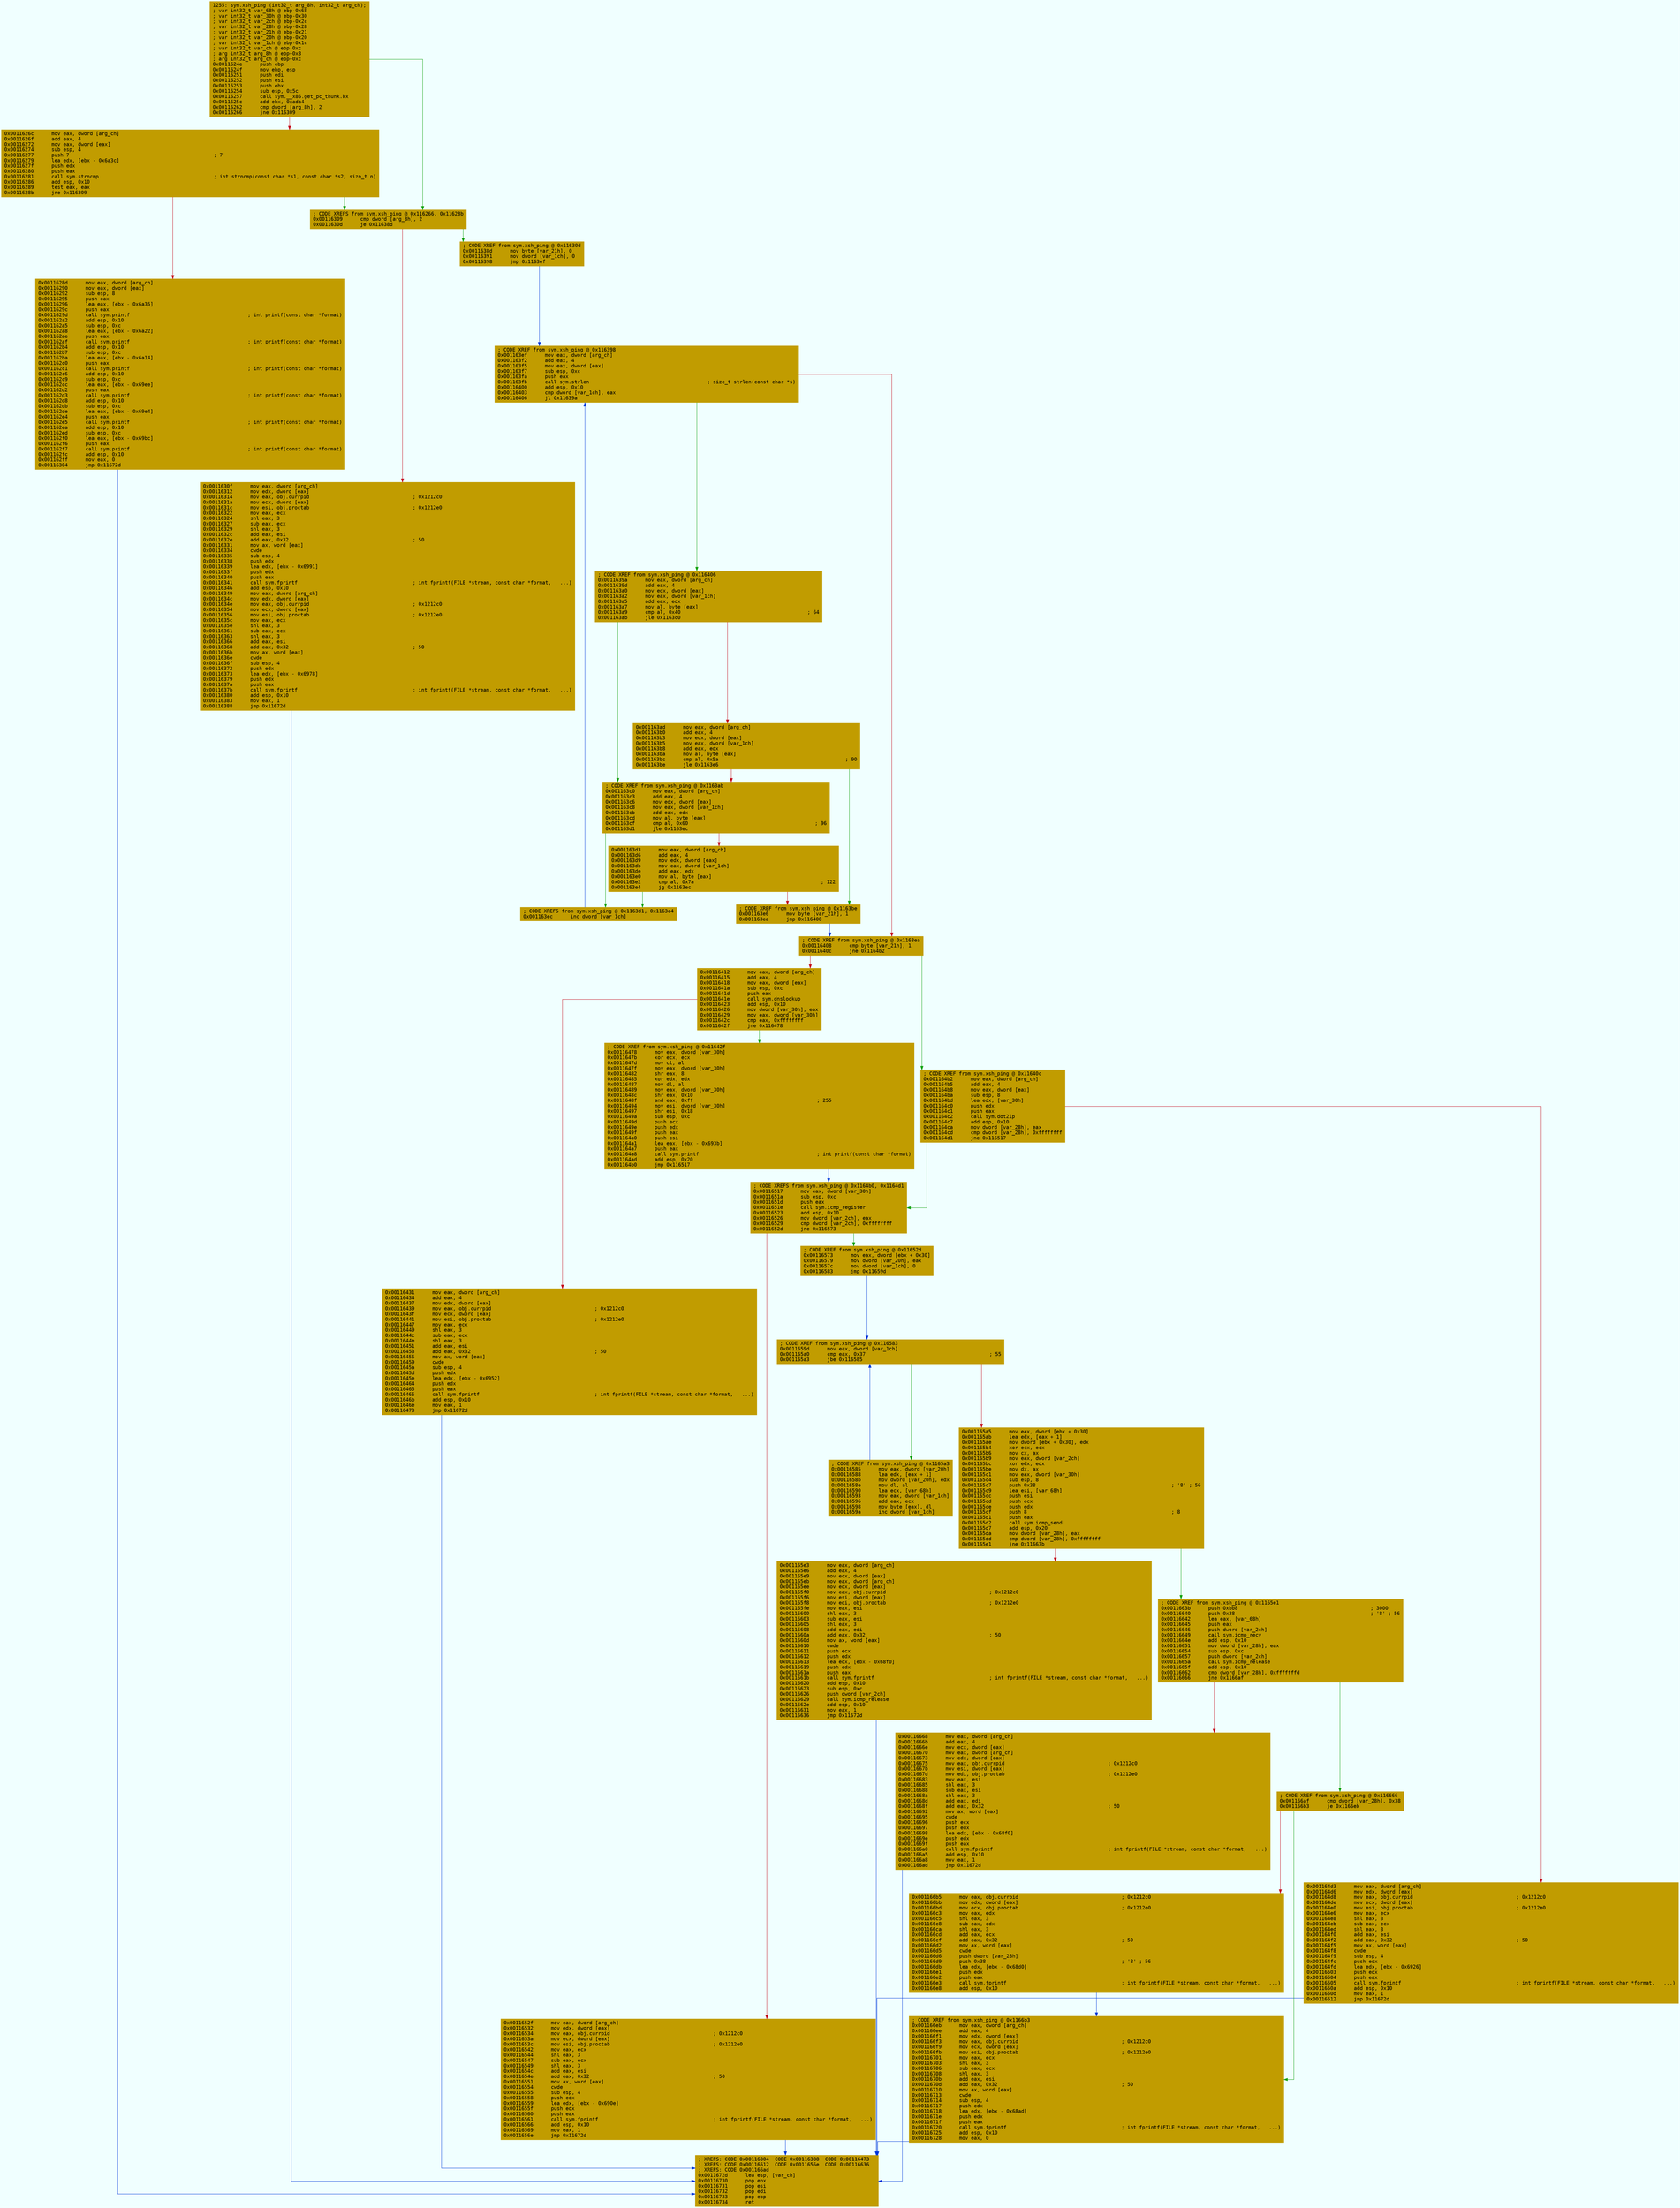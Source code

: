 digraph code {
	graph [bgcolor=azure fontsize=8 fontname="Courier" splines="ortho"];
	node [fillcolor=gray style=filled shape=box];
	edge [arrowhead="normal"];
	"0x0011624e" [URL="sym.xsh_ping/0x0011624e", fillcolor="#c19c00",color="#c19c00", fontname="Courier",label="1255: sym.xsh_ping (int32_t arg_8h, int32_t arg_ch);\l; var int32_t var_68h @ ebp-0x68\l; var int32_t var_30h @ ebp-0x30\l; var int32_t var_2ch @ ebp-0x2c\l; var int32_t var_28h @ ebp-0x28\l; var int32_t var_21h @ ebp-0x21\l; var int32_t var_20h @ ebp-0x20\l; var int32_t var_1ch @ ebp-0x1c\l; var int32_t var_ch @ ebp-0xc\l; arg int32_t arg_8h @ ebp+0x8\l; arg int32_t arg_ch @ ebp+0xc\l0x0011624e      push ebp\l0x0011624f      mov ebp, esp\l0x00116251      push edi\l0x00116252      push esi\l0x00116253      push ebx\l0x00116254      sub esp, 0x5c\l0x00116257      call sym.__x86.get_pc_thunk.bx\l0x0011625c      add ebx, 0xada4\l0x00116262      cmp dword [arg_8h], 2\l0x00116266      jne 0x116309\l"]
	"0x0011626c" [URL="sym.xsh_ping/0x0011626c", fillcolor="#c19c00",color="#c19c00", fontname="Courier",label="0x0011626c      mov eax, dword [arg_ch]\l0x0011626f      add eax, 4\l0x00116272      mov eax, dword [eax]\l0x00116274      sub esp, 4\l0x00116277      push 7                                                 ; 7\l0x00116279      lea edx, [ebx - 0x6a3c]\l0x0011627f      push edx\l0x00116280      push eax\l0x00116281      call sym.strncmp                                       ; int strncmp(const char *s1, const char *s2, size_t n)\l0x00116286      add esp, 0x10\l0x00116289      test eax, eax\l0x0011628b      jne 0x116309\l"]
	"0x0011628d" [URL="sym.xsh_ping/0x0011628d", fillcolor="#c19c00",color="#c19c00", fontname="Courier",label="0x0011628d      mov eax, dword [arg_ch]\l0x00116290      mov eax, dword [eax]\l0x00116292      sub esp, 8\l0x00116295      push eax\l0x00116296      lea eax, [ebx - 0x6a35]\l0x0011629c      push eax\l0x0011629d      call sym.printf                                        ; int printf(const char *format)\l0x001162a2      add esp, 0x10\l0x001162a5      sub esp, 0xc\l0x001162a8      lea eax, [ebx - 0x6a22]\l0x001162ae      push eax\l0x001162af      call sym.printf                                        ; int printf(const char *format)\l0x001162b4      add esp, 0x10\l0x001162b7      sub esp, 0xc\l0x001162ba      lea eax, [ebx - 0x6a14]\l0x001162c0      push eax\l0x001162c1      call sym.printf                                        ; int printf(const char *format)\l0x001162c6      add esp, 0x10\l0x001162c9      sub esp, 0xc\l0x001162cc      lea eax, [ebx - 0x69ee]\l0x001162d2      push eax\l0x001162d3      call sym.printf                                        ; int printf(const char *format)\l0x001162d8      add esp, 0x10\l0x001162db      sub esp, 0xc\l0x001162de      lea eax, [ebx - 0x69e4]\l0x001162e4      push eax\l0x001162e5      call sym.printf                                        ; int printf(const char *format)\l0x001162ea      add esp, 0x10\l0x001162ed      sub esp, 0xc\l0x001162f0      lea eax, [ebx - 0x69bc]\l0x001162f6      push eax\l0x001162f7      call sym.printf                                        ; int printf(const char *format)\l0x001162fc      add esp, 0x10\l0x001162ff      mov eax, 0\l0x00116304      jmp 0x11672d\l"]
	"0x00116309" [URL="sym.xsh_ping/0x00116309", fillcolor="#c19c00",color="#c19c00", fontname="Courier",label="; CODE XREFS from sym.xsh_ping @ 0x116266, 0x11628b\l0x00116309      cmp dword [arg_8h], 2\l0x0011630d      je 0x11638d\l"]
	"0x0011630f" [URL="sym.xsh_ping/0x0011630f", fillcolor="#c19c00",color="#c19c00", fontname="Courier",label="0x0011630f      mov eax, dword [arg_ch]\l0x00116312      mov edx, dword [eax]\l0x00116314      mov eax, obj.currpid                                   ; 0x1212c0\l0x0011631a      mov ecx, dword [eax]\l0x0011631c      mov esi, obj.proctab                                   ; 0x1212e0\l0x00116322      mov eax, ecx\l0x00116324      shl eax, 3\l0x00116327      sub eax, ecx\l0x00116329      shl eax, 3\l0x0011632c      add eax, esi\l0x0011632e      add eax, 0x32                                          ; 50\l0x00116331      mov ax, word [eax]\l0x00116334      cwde\l0x00116335      sub esp, 4\l0x00116338      push edx\l0x00116339      lea edx, [ebx - 0x6991]\l0x0011633f      push edx\l0x00116340      push eax\l0x00116341      call sym.fprintf                                       ; int fprintf(FILE *stream, const char *format,   ...)\l0x00116346      add esp, 0x10\l0x00116349      mov eax, dword [arg_ch]\l0x0011634c      mov edx, dword [eax]\l0x0011634e      mov eax, obj.currpid                                   ; 0x1212c0\l0x00116354      mov ecx, dword [eax]\l0x00116356      mov esi, obj.proctab                                   ; 0x1212e0\l0x0011635c      mov eax, ecx\l0x0011635e      shl eax, 3\l0x00116361      sub eax, ecx\l0x00116363      shl eax, 3\l0x00116366      add eax, esi\l0x00116368      add eax, 0x32                                          ; 50\l0x0011636b      mov ax, word [eax]\l0x0011636e      cwde\l0x0011636f      sub esp, 4\l0x00116372      push edx\l0x00116373      lea edx, [ebx - 0x6978]\l0x00116379      push edx\l0x0011637a      push eax\l0x0011637b      call sym.fprintf                                       ; int fprintf(FILE *stream, const char *format,   ...)\l0x00116380      add esp, 0x10\l0x00116383      mov eax, 1\l0x00116388      jmp 0x11672d\l"]
	"0x0011638d" [URL="sym.xsh_ping/0x0011638d", fillcolor="#c19c00",color="#c19c00", fontname="Courier",label="; CODE XREF from sym.xsh_ping @ 0x11630d\l0x0011638d      mov byte [var_21h], 0\l0x00116391      mov dword [var_1ch], 0\l0x00116398      jmp 0x1163ef\l"]
	"0x0011639a" [URL="sym.xsh_ping/0x0011639a", fillcolor="#c19c00",color="#c19c00", fontname="Courier",label="; CODE XREF from sym.xsh_ping @ 0x116406\l0x0011639a      mov eax, dword [arg_ch]\l0x0011639d      add eax, 4\l0x001163a0      mov edx, dword [eax]\l0x001163a2      mov eax, dword [var_1ch]\l0x001163a5      add eax, edx\l0x001163a7      mov al, byte [eax]\l0x001163a9      cmp al, 0x40                                           ; 64\l0x001163ab      jle 0x1163c0\l"]
	"0x001163ad" [URL="sym.xsh_ping/0x001163ad", fillcolor="#c19c00",color="#c19c00", fontname="Courier",label="0x001163ad      mov eax, dword [arg_ch]\l0x001163b0      add eax, 4\l0x001163b3      mov edx, dword [eax]\l0x001163b5      mov eax, dword [var_1ch]\l0x001163b8      add eax, edx\l0x001163ba      mov al, byte [eax]\l0x001163bc      cmp al, 0x5a                                           ; 90\l0x001163be      jle 0x1163e6\l"]
	"0x001163c0" [URL="sym.xsh_ping/0x001163c0", fillcolor="#c19c00",color="#c19c00", fontname="Courier",label="; CODE XREF from sym.xsh_ping @ 0x1163ab\l0x001163c0      mov eax, dword [arg_ch]\l0x001163c3      add eax, 4\l0x001163c6      mov edx, dword [eax]\l0x001163c8      mov eax, dword [var_1ch]\l0x001163cb      add eax, edx\l0x001163cd      mov al, byte [eax]\l0x001163cf      cmp al, 0x60                                           ; 96\l0x001163d1      jle 0x1163ec\l"]
	"0x001163d3" [URL="sym.xsh_ping/0x001163d3", fillcolor="#c19c00",color="#c19c00", fontname="Courier",label="0x001163d3      mov eax, dword [arg_ch]\l0x001163d6      add eax, 4\l0x001163d9      mov edx, dword [eax]\l0x001163db      mov eax, dword [var_1ch]\l0x001163de      add eax, edx\l0x001163e0      mov al, byte [eax]\l0x001163e2      cmp al, 0x7a                                           ; 122\l0x001163e4      jg 0x1163ec\l"]
	"0x001163e6" [URL="sym.xsh_ping/0x001163e6", fillcolor="#c19c00",color="#c19c00", fontname="Courier",label="; CODE XREF from sym.xsh_ping @ 0x1163be\l0x001163e6      mov byte [var_21h], 1\l0x001163ea      jmp 0x116408\l"]
	"0x001163ec" [URL="sym.xsh_ping/0x001163ec", fillcolor="#c19c00",color="#c19c00", fontname="Courier",label="; CODE XREFS from sym.xsh_ping @ 0x1163d1, 0x1163e4\l0x001163ec      inc dword [var_1ch]\l"]
	"0x001163ef" [URL="sym.xsh_ping/0x001163ef", fillcolor="#c19c00",color="#c19c00", fontname="Courier",label="; CODE XREF from sym.xsh_ping @ 0x116398\l0x001163ef      mov eax, dword [arg_ch]\l0x001163f2      add eax, 4\l0x001163f5      mov eax, dword [eax]\l0x001163f7      sub esp, 0xc\l0x001163fa      push eax\l0x001163fb      call sym.strlen                                        ; size_t strlen(const char *s)\l0x00116400      add esp, 0x10\l0x00116403      cmp dword [var_1ch], eax\l0x00116406      jl 0x11639a\l"]
	"0x00116408" [URL="sym.xsh_ping/0x00116408", fillcolor="#c19c00",color="#c19c00", fontname="Courier",label="; CODE XREF from sym.xsh_ping @ 0x1163ea\l0x00116408      cmp byte [var_21h], 1\l0x0011640c      jne 0x1164b2\l"]
	"0x00116412" [URL="sym.xsh_ping/0x00116412", fillcolor="#c19c00",color="#c19c00", fontname="Courier",label="0x00116412      mov eax, dword [arg_ch]\l0x00116415      add eax, 4\l0x00116418      mov eax, dword [eax]\l0x0011641a      sub esp, 0xc\l0x0011641d      push eax\l0x0011641e      call sym.dnslookup\l0x00116423      add esp, 0x10\l0x00116426      mov dword [var_30h], eax\l0x00116429      mov eax, dword [var_30h]\l0x0011642c      cmp eax, 0xffffffff\l0x0011642f      jne 0x116478\l"]
	"0x00116431" [URL="sym.xsh_ping/0x00116431", fillcolor="#c19c00",color="#c19c00", fontname="Courier",label="0x00116431      mov eax, dword [arg_ch]\l0x00116434      add eax, 4\l0x00116437      mov edx, dword [eax]\l0x00116439      mov eax, obj.currpid                                   ; 0x1212c0\l0x0011643f      mov ecx, dword [eax]\l0x00116441      mov esi, obj.proctab                                   ; 0x1212e0\l0x00116447      mov eax, ecx\l0x00116449      shl eax, 3\l0x0011644c      sub eax, ecx\l0x0011644e      shl eax, 3\l0x00116451      add eax, esi\l0x00116453      add eax, 0x32                                          ; 50\l0x00116456      mov ax, word [eax]\l0x00116459      cwde\l0x0011645a      sub esp, 4\l0x0011645d      push edx\l0x0011645e      lea edx, [ebx - 0x6952]\l0x00116464      push edx\l0x00116465      push eax\l0x00116466      call sym.fprintf                                       ; int fprintf(FILE *stream, const char *format,   ...)\l0x0011646b      add esp, 0x10\l0x0011646e      mov eax, 1\l0x00116473      jmp 0x11672d\l"]
	"0x00116478" [URL="sym.xsh_ping/0x00116478", fillcolor="#c19c00",color="#c19c00", fontname="Courier",label="; CODE XREF from sym.xsh_ping @ 0x11642f\l0x00116478      mov eax, dword [var_30h]\l0x0011647b      xor ecx, ecx\l0x0011647d      mov cl, al\l0x0011647f      mov eax, dword [var_30h]\l0x00116482      shr eax, 8\l0x00116485      xor edx, edx\l0x00116487      mov dl, al\l0x00116489      mov eax, dword [var_30h]\l0x0011648c      shr eax, 0x10\l0x0011648f      and eax, 0xff                                          ; 255\l0x00116494      mov esi, dword [var_30h]\l0x00116497      shr esi, 0x18\l0x0011649a      sub esp, 0xc\l0x0011649d      push ecx\l0x0011649e      push edx\l0x0011649f      push eax\l0x001164a0      push esi\l0x001164a1      lea eax, [ebx - 0x693b]\l0x001164a7      push eax\l0x001164a8      call sym.printf                                        ; int printf(const char *format)\l0x001164ad      add esp, 0x20\l0x001164b0      jmp 0x116517\l"]
	"0x001164b2" [URL="sym.xsh_ping/0x001164b2", fillcolor="#c19c00",color="#c19c00", fontname="Courier",label="; CODE XREF from sym.xsh_ping @ 0x11640c\l0x001164b2      mov eax, dword [arg_ch]\l0x001164b5      add eax, 4\l0x001164b8      mov eax, dword [eax]\l0x001164ba      sub esp, 8\l0x001164bd      lea edx, [var_30h]\l0x001164c0      push edx\l0x001164c1      push eax\l0x001164c2      call sym.dot2ip\l0x001164c7      add esp, 0x10\l0x001164ca      mov dword [var_28h], eax\l0x001164cd      cmp dword [var_28h], 0xffffffff\l0x001164d1      jne 0x116517\l"]
	"0x001164d3" [URL="sym.xsh_ping/0x001164d3", fillcolor="#c19c00",color="#c19c00", fontname="Courier",label="0x001164d3      mov eax, dword [arg_ch]\l0x001164d6      mov edx, dword [eax]\l0x001164d8      mov eax, obj.currpid                                   ; 0x1212c0\l0x001164de      mov ecx, dword [eax]\l0x001164e0      mov esi, obj.proctab                                   ; 0x1212e0\l0x001164e6      mov eax, ecx\l0x001164e8      shl eax, 3\l0x001164eb      sub eax, ecx\l0x001164ed      shl eax, 3\l0x001164f0      add eax, esi\l0x001164f2      add eax, 0x32                                          ; 50\l0x001164f5      mov ax, word [eax]\l0x001164f8      cwde\l0x001164f9      sub esp, 4\l0x001164fc      push edx\l0x001164fd      lea edx, [ebx - 0x6926]\l0x00116503      push edx\l0x00116504      push eax\l0x00116505      call sym.fprintf                                       ; int fprintf(FILE *stream, const char *format,   ...)\l0x0011650a      add esp, 0x10\l0x0011650d      mov eax, 1\l0x00116512      jmp 0x11672d\l"]
	"0x00116517" [URL="sym.xsh_ping/0x00116517", fillcolor="#c19c00",color="#c19c00", fontname="Courier",label="; CODE XREFS from sym.xsh_ping @ 0x1164b0, 0x1164d1\l0x00116517      mov eax, dword [var_30h]\l0x0011651a      sub esp, 0xc\l0x0011651d      push eax\l0x0011651e      call sym.icmp_register\l0x00116523      add esp, 0x10\l0x00116526      mov dword [var_2ch], eax\l0x00116529      cmp dword [var_2ch], 0xffffffff\l0x0011652d      jne 0x116573\l"]
	"0x0011652f" [URL="sym.xsh_ping/0x0011652f", fillcolor="#c19c00",color="#c19c00", fontname="Courier",label="0x0011652f      mov eax, dword [arg_ch]\l0x00116532      mov edx, dword [eax]\l0x00116534      mov eax, obj.currpid                                   ; 0x1212c0\l0x0011653a      mov ecx, dword [eax]\l0x0011653c      mov esi, obj.proctab                                   ; 0x1212e0\l0x00116542      mov eax, ecx\l0x00116544      shl eax, 3\l0x00116547      sub eax, ecx\l0x00116549      shl eax, 3\l0x0011654c      add eax, esi\l0x0011654e      add eax, 0x32                                          ; 50\l0x00116551      mov ax, word [eax]\l0x00116554      cwde\l0x00116555      sub esp, 4\l0x00116558      push edx\l0x00116559      lea edx, [ebx - 0x690e]\l0x0011655f      push edx\l0x00116560      push eax\l0x00116561      call sym.fprintf                                       ; int fprintf(FILE *stream, const char *format,   ...)\l0x00116566      add esp, 0x10\l0x00116569      mov eax, 1\l0x0011656e      jmp 0x11672d\l"]
	"0x00116573" [URL="sym.xsh_ping/0x00116573", fillcolor="#c19c00",color="#c19c00", fontname="Courier",label="; CODE XREF from sym.xsh_ping @ 0x11652d\l0x00116573      mov eax, dword [ebx + 0x30]\l0x00116579      mov dword [var_20h], eax\l0x0011657c      mov dword [var_1ch], 0\l0x00116583      jmp 0x11659d\l"]
	"0x00116585" [URL="sym.xsh_ping/0x00116585", fillcolor="#c19c00",color="#c19c00", fontname="Courier",label="; CODE XREF from sym.xsh_ping @ 0x1165a3\l0x00116585      mov eax, dword [var_20h]\l0x00116588      lea edx, [eax + 1]\l0x0011658b      mov dword [var_20h], edx\l0x0011658e      mov dl, al\l0x00116590      lea ecx, [var_68h]\l0x00116593      mov eax, dword [var_1ch]\l0x00116596      add eax, ecx\l0x00116598      mov byte [eax], dl\l0x0011659a      inc dword [var_1ch]\l"]
	"0x0011659d" [URL="sym.xsh_ping/0x0011659d", fillcolor="#c19c00",color="#c19c00", fontname="Courier",label="; CODE XREF from sym.xsh_ping @ 0x116583\l0x0011659d      mov eax, dword [var_1ch]\l0x001165a0      cmp eax, 0x37                                          ; 55\l0x001165a3      jbe 0x116585\l"]
	"0x001165a5" [URL="sym.xsh_ping/0x001165a5", fillcolor="#c19c00",color="#c19c00", fontname="Courier",label="0x001165a5      mov eax, dword [ebx + 0x30]\l0x001165ab      lea edx, [eax + 1]\l0x001165ae      mov dword [ebx + 0x30], edx\l0x001165b4      xor ecx, ecx\l0x001165b6      mov cx, ax\l0x001165b9      mov eax, dword [var_2ch]\l0x001165bc      xor edx, edx\l0x001165be      mov dx, ax\l0x001165c1      mov eax, dword [var_30h]\l0x001165c4      sub esp, 8\l0x001165c7      push 0x38                                              ; '8' ; 56\l0x001165c9      lea esi, [var_68h]\l0x001165cc      push esi\l0x001165cd      push ecx\l0x001165ce      push edx\l0x001165cf      push 8                                                 ; 8\l0x001165d1      push eax\l0x001165d2      call sym.icmp_send\l0x001165d7      add esp, 0x20\l0x001165da      mov dword [var_28h], eax\l0x001165dd      cmp dword [var_28h], 0xffffffff\l0x001165e1      jne 0x11663b\l"]
	"0x001165e3" [URL="sym.xsh_ping/0x001165e3", fillcolor="#c19c00",color="#c19c00", fontname="Courier",label="0x001165e3      mov eax, dword [arg_ch]\l0x001165e6      add eax, 4\l0x001165e9      mov ecx, dword [eax]\l0x001165eb      mov eax, dword [arg_ch]\l0x001165ee      mov edx, dword [eax]\l0x001165f0      mov eax, obj.currpid                                   ; 0x1212c0\l0x001165f6      mov esi, dword [eax]\l0x001165f8      mov edi, obj.proctab                                   ; 0x1212e0\l0x001165fe      mov eax, esi\l0x00116600      shl eax, 3\l0x00116603      sub eax, esi\l0x00116605      shl eax, 3\l0x00116608      add eax, edi\l0x0011660a      add eax, 0x32                                          ; 50\l0x0011660d      mov ax, word [eax]\l0x00116610      cwde\l0x00116611      push ecx\l0x00116612      push edx\l0x00116613      lea edx, [ebx - 0x68f0]\l0x00116619      push edx\l0x0011661a      push eax\l0x0011661b      call sym.fprintf                                       ; int fprintf(FILE *stream, const char *format,   ...)\l0x00116620      add esp, 0x10\l0x00116623      sub esp, 0xc\l0x00116626      push dword [var_2ch]\l0x00116629      call sym.icmp_release\l0x0011662e      add esp, 0x10\l0x00116631      mov eax, 1\l0x00116636      jmp 0x11672d\l"]
	"0x0011663b" [URL="sym.xsh_ping/0x0011663b", fillcolor="#c19c00",color="#c19c00", fontname="Courier",label="; CODE XREF from sym.xsh_ping @ 0x1165e1\l0x0011663b      push 0xbb8                                             ; 3000\l0x00116640      push 0x38                                              ; '8' ; 56\l0x00116642      lea eax, [var_68h]\l0x00116645      push eax\l0x00116646      push dword [var_2ch]\l0x00116649      call sym.icmp_recv\l0x0011664e      add esp, 0x10\l0x00116651      mov dword [var_28h], eax\l0x00116654      sub esp, 0xc\l0x00116657      push dword [var_2ch]\l0x0011665a      call sym.icmp_release\l0x0011665f      add esp, 0x10\l0x00116662      cmp dword [var_28h], 0xfffffffd\l0x00116666      jne 0x1166af\l"]
	"0x00116668" [URL="sym.xsh_ping/0x00116668", fillcolor="#c19c00",color="#c19c00", fontname="Courier",label="0x00116668      mov eax, dword [arg_ch]\l0x0011666b      add eax, 4\l0x0011666e      mov ecx, dword [eax]\l0x00116670      mov eax, dword [arg_ch]\l0x00116673      mov edx, dword [eax]\l0x00116675      mov eax, obj.currpid                                   ; 0x1212c0\l0x0011667b      mov esi, dword [eax]\l0x0011667d      mov edi, obj.proctab                                   ; 0x1212e0\l0x00116683      mov eax, esi\l0x00116685      shl eax, 3\l0x00116688      sub eax, esi\l0x0011668a      shl eax, 3\l0x0011668d      add eax, edi\l0x0011668f      add eax, 0x32                                          ; 50\l0x00116692      mov ax, word [eax]\l0x00116695      cwde\l0x00116696      push ecx\l0x00116697      push edx\l0x00116698      lea edx, [ebx - 0x68f0]\l0x0011669e      push edx\l0x0011669f      push eax\l0x001166a0      call sym.fprintf                                       ; int fprintf(FILE *stream, const char *format,   ...)\l0x001166a5      add esp, 0x10\l0x001166a8      mov eax, 1\l0x001166ad      jmp 0x11672d\l"]
	"0x001166af" [URL="sym.xsh_ping/0x001166af", fillcolor="#c19c00",color="#c19c00", fontname="Courier",label="; CODE XREF from sym.xsh_ping @ 0x116666\l0x001166af      cmp dword [var_28h], 0x38\l0x001166b3      je 0x1166eb\l"]
	"0x001166b5" [URL="sym.xsh_ping/0x001166b5", fillcolor="#c19c00",color="#c19c00", fontname="Courier",label="0x001166b5      mov eax, obj.currpid                                   ; 0x1212c0\l0x001166bb      mov edx, dword [eax]\l0x001166bd      mov ecx, obj.proctab                                   ; 0x1212e0\l0x001166c3      mov eax, edx\l0x001166c5      shl eax, 3\l0x001166c8      sub eax, edx\l0x001166ca      shl eax, 3\l0x001166cd      add eax, ecx\l0x001166cf      add eax, 0x32                                          ; 50\l0x001166d2      mov ax, word [eax]\l0x001166d5      cwde\l0x001166d6      push dword [var_28h]\l0x001166d9      push 0x38                                              ; '8' ; 56\l0x001166db      lea edx, [ebx - 0x68d0]\l0x001166e1      push edx\l0x001166e2      push eax\l0x001166e3      call sym.fprintf                                       ; int fprintf(FILE *stream, const char *format,   ...)\l0x001166e8      add esp, 0x10\l"]
	"0x001166eb" [URL="sym.xsh_ping/0x001166eb", fillcolor="#c19c00",color="#c19c00", fontname="Courier",label="; CODE XREF from sym.xsh_ping @ 0x1166b3\l0x001166eb      mov eax, dword [arg_ch]\l0x001166ee      add eax, 4\l0x001166f1      mov edx, dword [eax]\l0x001166f3      mov eax, obj.currpid                                   ; 0x1212c0\l0x001166f9      mov ecx, dword [eax]\l0x001166fb      mov esi, obj.proctab                                   ; 0x1212e0\l0x00116701      mov eax, ecx\l0x00116703      shl eax, 3\l0x00116706      sub eax, ecx\l0x00116708      shl eax, 3\l0x0011670b      add eax, esi\l0x0011670d      add eax, 0x32                                          ; 50\l0x00116710      mov ax, word [eax]\l0x00116713      cwde\l0x00116714      sub esp, 4\l0x00116717      push edx\l0x00116718      lea edx, [ebx - 0x68ad]\l0x0011671e      push edx\l0x0011671f      push eax\l0x00116720      call sym.fprintf                                       ; int fprintf(FILE *stream, const char *format,   ...)\l0x00116725      add esp, 0x10\l0x00116728      mov eax, 0\l"]
	"0x0011672d" [URL="sym.xsh_ping/0x0011672d", fillcolor="#c19c00",color="#c19c00", fontname="Courier",label="; XREFS: CODE 0x00116304  CODE 0x00116388  CODE 0x00116473  \l; XREFS: CODE 0x00116512  CODE 0x0011656e  CODE 0x00116636  \l; XREFS: CODE 0x001166ad  \l0x0011672d      lea esp, [var_ch]\l0x00116730      pop ebx\l0x00116731      pop esi\l0x00116732      pop edi\l0x00116733      pop ebp\l0x00116734      ret\l"]
        "0x0011624e" -> "0x00116309" [color="#13a10e"];
        "0x0011624e" -> "0x0011626c" [color="#c50f1f"];
        "0x0011626c" -> "0x00116309" [color="#13a10e"];
        "0x0011626c" -> "0x0011628d" [color="#c50f1f"];
        "0x0011628d" -> "0x0011672d" [color="#0037da"];
        "0x00116309" -> "0x0011638d" [color="#13a10e"];
        "0x00116309" -> "0x0011630f" [color="#c50f1f"];
        "0x0011630f" -> "0x0011672d" [color="#0037da"];
        "0x0011638d" -> "0x001163ef" [color="#0037da"];
        "0x0011639a" -> "0x001163c0" [color="#13a10e"];
        "0x0011639a" -> "0x001163ad" [color="#c50f1f"];
        "0x001163ad" -> "0x001163e6" [color="#13a10e"];
        "0x001163ad" -> "0x001163c0" [color="#c50f1f"];
        "0x001163c0" -> "0x001163ec" [color="#13a10e"];
        "0x001163c0" -> "0x001163d3" [color="#c50f1f"];
        "0x001163d3" -> "0x001163ec" [color="#13a10e"];
        "0x001163d3" -> "0x001163e6" [color="#c50f1f"];
        "0x001163e6" -> "0x00116408" [color="#0037da"];
        "0x001163ec" -> "0x001163ef" [color="#0037da"];
        "0x001163ef" -> "0x0011639a" [color="#13a10e"];
        "0x001163ef" -> "0x00116408" [color="#c50f1f"];
        "0x00116408" -> "0x001164b2" [color="#13a10e"];
        "0x00116408" -> "0x00116412" [color="#c50f1f"];
        "0x00116412" -> "0x00116478" [color="#13a10e"];
        "0x00116412" -> "0x00116431" [color="#c50f1f"];
        "0x00116431" -> "0x0011672d" [color="#0037da"];
        "0x00116478" -> "0x00116517" [color="#0037da"];
        "0x001164b2" -> "0x00116517" [color="#13a10e"];
        "0x001164b2" -> "0x001164d3" [color="#c50f1f"];
        "0x001164d3" -> "0x0011672d" [color="#0037da"];
        "0x00116517" -> "0x00116573" [color="#13a10e"];
        "0x00116517" -> "0x0011652f" [color="#c50f1f"];
        "0x0011652f" -> "0x0011672d" [color="#0037da"];
        "0x00116573" -> "0x0011659d" [color="#0037da"];
        "0x00116585" -> "0x0011659d" [color="#0037da"];
        "0x0011659d" -> "0x00116585" [color="#13a10e"];
        "0x0011659d" -> "0x001165a5" [color="#c50f1f"];
        "0x001165a5" -> "0x0011663b" [color="#13a10e"];
        "0x001165a5" -> "0x001165e3" [color="#c50f1f"];
        "0x001165e3" -> "0x0011672d" [color="#0037da"];
        "0x0011663b" -> "0x001166af" [color="#13a10e"];
        "0x0011663b" -> "0x00116668" [color="#c50f1f"];
        "0x00116668" -> "0x0011672d" [color="#0037da"];
        "0x001166af" -> "0x001166eb" [color="#13a10e"];
        "0x001166af" -> "0x001166b5" [color="#c50f1f"];
        "0x001166b5" -> "0x001166eb" [color="#0037da"];
        "0x001166eb" -> "0x0011672d" [color="#0037da"];
}
